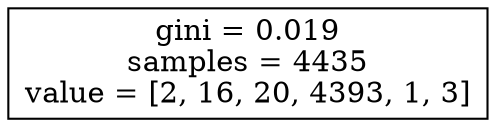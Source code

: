 digraph Tree {
node [shape=box] ;
0 [label="gini = 0.019\nsamples = 4435\nvalue = [2, 16, 20, 4393, 1, 3]"] ;
}